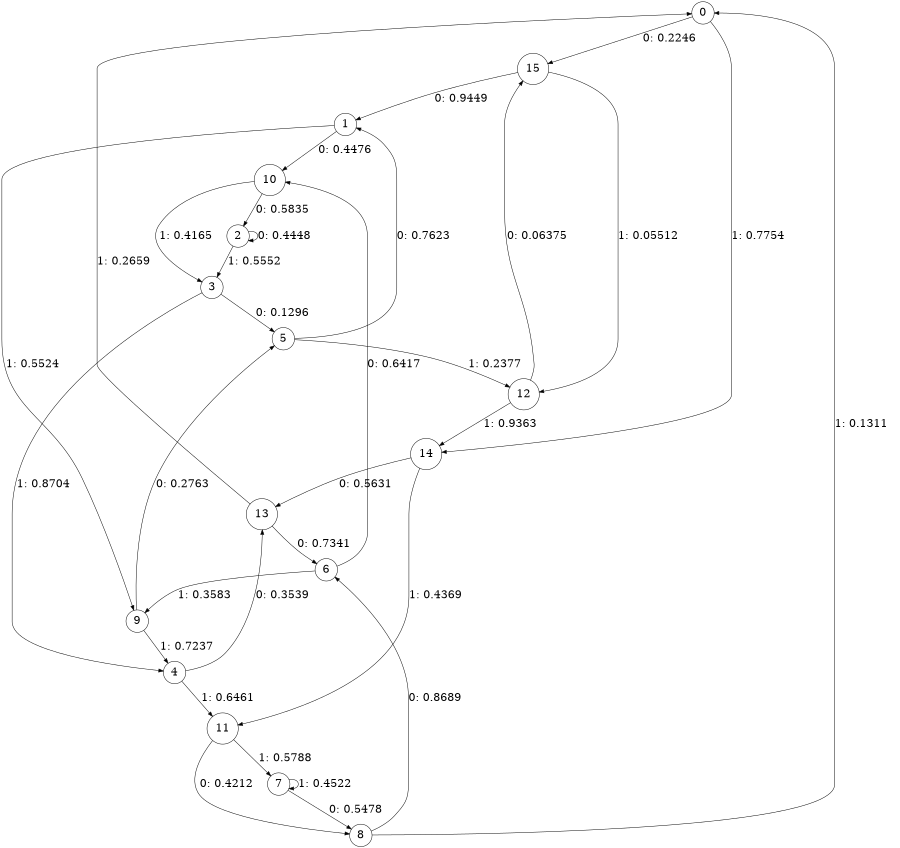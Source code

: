 digraph "ch24faceL4" {
size = "6,8.5";
ratio = "fill";
node [shape = circle];
node [fontsize = 24];
edge [fontsize = 24];
0 -> 15 [label = "0: 0.2246   "];
0 -> 14 [label = "1: 0.7754   "];
1 -> 10 [label = "0: 0.4476   "];
1 -> 9 [label = "1: 0.5524   "];
2 -> 2 [label = "0: 0.4448   "];
2 -> 3 [label = "1: 0.5552   "];
3 -> 5 [label = "0: 0.1296   "];
3 -> 4 [label = "1: 0.8704   "];
4 -> 13 [label = "0: 0.3539   "];
4 -> 11 [label = "1: 0.6461   "];
5 -> 1 [label = "0: 0.7623   "];
5 -> 12 [label = "1: 0.2377   "];
6 -> 10 [label = "0: 0.6417   "];
6 -> 9 [label = "1: 0.3583   "];
7 -> 8 [label = "0: 0.5478   "];
7 -> 7 [label = "1: 0.4522   "];
8 -> 6 [label = "0: 0.8689   "];
8 -> 0 [label = "1: 0.1311   "];
9 -> 5 [label = "0: 0.2763   "];
9 -> 4 [label = "1: 0.7237   "];
10 -> 2 [label = "0: 0.5835   "];
10 -> 3 [label = "1: 0.4165   "];
11 -> 8 [label = "0: 0.4212   "];
11 -> 7 [label = "1: 0.5788   "];
12 -> 15 [label = "0: 0.06375  "];
12 -> 14 [label = "1: 0.9363   "];
13 -> 6 [label = "0: 0.7341   "];
13 -> 0 [label = "1: 0.2659   "];
14 -> 13 [label = "0: 0.5631   "];
14 -> 11 [label = "1: 0.4369   "];
15 -> 1 [label = "0: 0.9449   "];
15 -> 12 [label = "1: 0.05512  "];
}